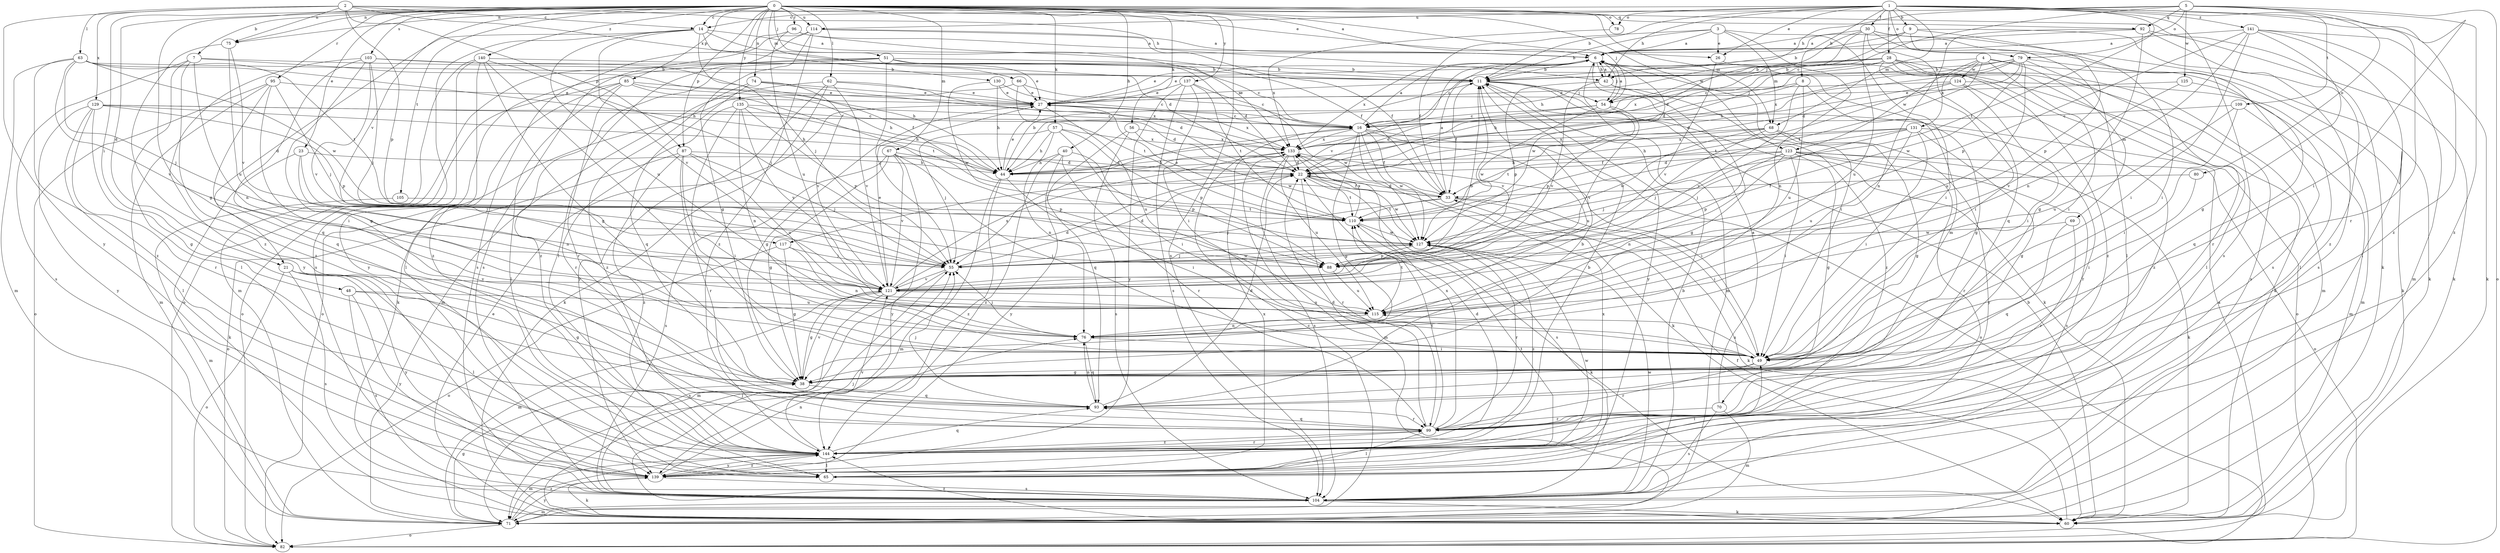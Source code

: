 strict digraph  {
0;
1;
2;
3;
4;
5;
6;
7;
8;
9;
11;
14;
16;
21;
22;
23;
26;
27;
28;
30;
33;
38;
40;
42;
44;
48;
49;
51;
54;
55;
56;
57;
60;
62;
63;
65;
66;
67;
68;
69;
70;
71;
74;
75;
76;
78;
79;
80;
82;
85;
87;
88;
92;
93;
95;
96;
99;
103;
104;
105;
109;
110;
114;
115;
117;
121;
123;
124;
125;
127;
129;
130;
131;
133;
135;
137;
139;
140;
141;
144;
0 -> 6  [label=a];
0 -> 7  [label=b];
0 -> 14  [label=c];
0 -> 21  [label=d];
0 -> 23  [label=e];
0 -> 38  [label=g];
0 -> 40  [label=h];
0 -> 48  [label=i];
0 -> 51  [label=j];
0 -> 54  [label=j];
0 -> 56  [label=k];
0 -> 57  [label=k];
0 -> 60  [label=k];
0 -> 62  [label=l];
0 -> 66  [label=m];
0 -> 67  [label=m];
0 -> 68  [label=m];
0 -> 74  [label=n];
0 -> 75  [label=n];
0 -> 78  [label=o];
0 -> 85  [label=p];
0 -> 87  [label=p];
0 -> 92  [label=q];
0 -> 95  [label=r];
0 -> 96  [label=r];
0 -> 103  [label=s];
0 -> 104  [label=s];
0 -> 105  [label=t];
0 -> 114  [label=u];
0 -> 117  [label=v];
0 -> 123  [label=w];
0 -> 135  [label=y];
0 -> 137  [label=y];
0 -> 140  [label=z];
1 -> 8  [label=b];
1 -> 9  [label=b];
1 -> 11  [label=b];
1 -> 26  [label=e];
1 -> 28  [label=f];
1 -> 30  [label=f];
1 -> 42  [label=h];
1 -> 68  [label=m];
1 -> 75  [label=n];
1 -> 78  [label=o];
1 -> 79  [label=o];
1 -> 99  [label=r];
1 -> 104  [label=s];
1 -> 109  [label=t];
1 -> 110  [label=t];
1 -> 114  [label=u];
1 -> 141  [label=z];
1 -> 144  [label=z];
2 -> 14  [label=c];
2 -> 26  [label=e];
2 -> 42  [label=h];
2 -> 63  [label=l];
2 -> 75  [label=n];
2 -> 87  [label=p];
2 -> 88  [label=p];
2 -> 129  [label=x];
2 -> 130  [label=x];
2 -> 139  [label=y];
3 -> 6  [label=a];
3 -> 11  [label=b];
3 -> 26  [label=e];
3 -> 33  [label=f];
3 -> 49  [label=i];
3 -> 68  [label=m];
3 -> 76  [label=n];
4 -> 11  [label=b];
4 -> 49  [label=i];
4 -> 65  [label=l];
4 -> 69  [label=m];
4 -> 110  [label=t];
4 -> 123  [label=w];
4 -> 124  [label=w];
4 -> 131  [label=x];
5 -> 14  [label=c];
5 -> 16  [label=c];
5 -> 42  [label=h];
5 -> 49  [label=i];
5 -> 79  [label=o];
5 -> 80  [label=o];
5 -> 82  [label=o];
5 -> 92  [label=q];
5 -> 125  [label=w];
5 -> 144  [label=z];
6 -> 11  [label=b];
6 -> 27  [label=e];
6 -> 42  [label=h];
6 -> 49  [label=i];
6 -> 54  [label=j];
6 -> 70  [label=m];
6 -> 71  [label=m];
6 -> 117  [label=v];
6 -> 127  [label=w];
6 -> 133  [label=x];
7 -> 11  [label=b];
7 -> 44  [label=h];
7 -> 65  [label=l];
7 -> 76  [label=n];
7 -> 104  [label=s];
7 -> 144  [label=z];
8 -> 38  [label=g];
8 -> 44  [label=h];
8 -> 54  [label=j];
8 -> 115  [label=u];
8 -> 121  [label=v];
9 -> 6  [label=a];
9 -> 11  [label=b];
9 -> 49  [label=i];
9 -> 54  [label=j];
9 -> 88  [label=p];
9 -> 144  [label=z];
11 -> 27  [label=e];
11 -> 33  [label=f];
11 -> 54  [label=j];
11 -> 60  [label=k];
11 -> 82  [label=o];
11 -> 121  [label=v];
11 -> 139  [label=y];
14 -> 6  [label=a];
14 -> 21  [label=d];
14 -> 22  [label=d];
14 -> 55  [label=j];
14 -> 104  [label=s];
14 -> 115  [label=u];
14 -> 121  [label=v];
14 -> 133  [label=x];
16 -> 6  [label=a];
16 -> 33  [label=f];
16 -> 38  [label=g];
16 -> 55  [label=j];
16 -> 60  [label=k];
16 -> 82  [label=o];
16 -> 115  [label=u];
16 -> 127  [label=w];
16 -> 133  [label=x];
21 -> 65  [label=l];
21 -> 82  [label=o];
21 -> 104  [label=s];
21 -> 121  [label=v];
21 -> 139  [label=y];
22 -> 33  [label=f];
22 -> 99  [label=r];
22 -> 104  [label=s];
22 -> 110  [label=t];
22 -> 127  [label=w];
23 -> 44  [label=h];
23 -> 55  [label=j];
23 -> 60  [label=k];
23 -> 76  [label=n];
26 -> 60  [label=k];
26 -> 121  [label=v];
27 -> 16  [label=c];
27 -> 38  [label=g];
27 -> 115  [label=u];
27 -> 133  [label=x];
28 -> 11  [label=b];
28 -> 16  [label=c];
28 -> 22  [label=d];
28 -> 27  [label=e];
28 -> 49  [label=i];
28 -> 65  [label=l];
28 -> 71  [label=m];
28 -> 104  [label=s];
28 -> 133  [label=x];
28 -> 144  [label=z];
30 -> 6  [label=a];
30 -> 22  [label=d];
30 -> 44  [label=h];
30 -> 60  [label=k];
30 -> 65  [label=l];
30 -> 93  [label=q];
30 -> 104  [label=s];
30 -> 115  [label=u];
33 -> 6  [label=a];
33 -> 22  [label=d];
33 -> 49  [label=i];
33 -> 55  [label=j];
33 -> 60  [label=k];
33 -> 110  [label=t];
38 -> 93  [label=q];
38 -> 121  [label=v];
40 -> 44  [label=h];
40 -> 88  [label=p];
40 -> 99  [label=r];
40 -> 139  [label=y];
40 -> 144  [label=z];
42 -> 6  [label=a];
42 -> 38  [label=g];
42 -> 88  [label=p];
42 -> 121  [label=v];
42 -> 144  [label=z];
44 -> 11  [label=b];
44 -> 27  [label=e];
44 -> 49  [label=i];
44 -> 71  [label=m];
44 -> 144  [label=z];
48 -> 38  [label=g];
48 -> 104  [label=s];
48 -> 115  [label=u];
48 -> 139  [label=y];
49 -> 38  [label=g];
49 -> 99  [label=r];
49 -> 115  [label=u];
51 -> 11  [label=b];
51 -> 16  [label=c];
51 -> 22  [label=d];
51 -> 27  [label=e];
51 -> 55  [label=j];
51 -> 65  [label=l];
51 -> 82  [label=o];
51 -> 144  [label=z];
54 -> 6  [label=a];
54 -> 16  [label=c];
54 -> 22  [label=d];
54 -> 88  [label=p];
54 -> 121  [label=v];
54 -> 127  [label=w];
55 -> 22  [label=d];
55 -> 71  [label=m];
55 -> 121  [label=v];
55 -> 127  [label=w];
56 -> 93  [label=q];
56 -> 104  [label=s];
56 -> 127  [label=w];
56 -> 133  [label=x];
57 -> 44  [label=h];
57 -> 49  [label=i];
57 -> 55  [label=j];
57 -> 76  [label=n];
57 -> 88  [label=p];
57 -> 133  [label=x];
60 -> 11  [label=b];
60 -> 27  [label=e];
60 -> 33  [label=f];
60 -> 55  [label=j];
60 -> 144  [label=z];
62 -> 22  [label=d];
62 -> 27  [label=e];
62 -> 60  [label=k];
62 -> 71  [label=m];
62 -> 121  [label=v];
62 -> 139  [label=y];
63 -> 11  [label=b];
63 -> 44  [label=h];
63 -> 55  [label=j];
63 -> 71  [label=m];
63 -> 110  [label=t];
63 -> 121  [label=v];
63 -> 127  [label=w];
63 -> 144  [label=z];
65 -> 133  [label=x];
66 -> 16  [label=c];
66 -> 27  [label=e];
66 -> 82  [label=o];
66 -> 110  [label=t];
67 -> 22  [label=d];
67 -> 38  [label=g];
67 -> 49  [label=i];
67 -> 88  [label=p];
67 -> 104  [label=s];
67 -> 121  [label=v];
67 -> 139  [label=y];
68 -> 38  [label=g];
68 -> 55  [label=j];
68 -> 110  [label=t];
68 -> 127  [label=w];
68 -> 133  [label=x];
68 -> 139  [label=y];
69 -> 93  [label=q];
69 -> 99  [label=r];
69 -> 127  [label=w];
70 -> 6  [label=a];
70 -> 71  [label=m];
70 -> 99  [label=r];
70 -> 104  [label=s];
71 -> 16  [label=c];
71 -> 38  [label=g];
71 -> 82  [label=o];
71 -> 139  [label=y];
71 -> 144  [label=z];
74 -> 27  [label=e];
74 -> 93  [label=q];
74 -> 121  [label=v];
74 -> 133  [label=x];
74 -> 144  [label=z];
75 -> 115  [label=u];
75 -> 121  [label=v];
75 -> 144  [label=z];
76 -> 49  [label=i];
76 -> 55  [label=j];
76 -> 93  [label=q];
78 -> 133  [label=x];
79 -> 11  [label=b];
79 -> 16  [label=c];
79 -> 22  [label=d];
79 -> 44  [label=h];
79 -> 60  [label=k];
79 -> 99  [label=r];
79 -> 115  [label=u];
79 -> 127  [label=w];
79 -> 133  [label=x];
80 -> 33  [label=f];
80 -> 49  [label=i];
82 -> 6  [label=a];
85 -> 27  [label=e];
85 -> 44  [label=h];
85 -> 60  [label=k];
85 -> 65  [label=l];
85 -> 82  [label=o];
85 -> 99  [label=r];
85 -> 110  [label=t];
87 -> 22  [label=d];
87 -> 49  [label=i];
87 -> 55  [label=j];
87 -> 82  [label=o];
87 -> 99  [label=r];
87 -> 115  [label=u];
87 -> 144  [label=z];
88 -> 115  [label=u];
92 -> 6  [label=a];
92 -> 38  [label=g];
92 -> 60  [label=k];
92 -> 76  [label=n];
92 -> 104  [label=s];
93 -> 11  [label=b];
93 -> 22  [label=d];
93 -> 55  [label=j];
93 -> 76  [label=n];
93 -> 99  [label=r];
95 -> 27  [label=e];
95 -> 49  [label=i];
95 -> 55  [label=j];
95 -> 71  [label=m];
95 -> 82  [label=o];
95 -> 93  [label=q];
96 -> 6  [label=a];
96 -> 33  [label=f];
96 -> 104  [label=s];
96 -> 115  [label=u];
99 -> 22  [label=d];
99 -> 65  [label=l];
99 -> 93  [label=q];
99 -> 110  [label=t];
99 -> 133  [label=x];
99 -> 144  [label=z];
103 -> 11  [label=b];
103 -> 33  [label=f];
103 -> 38  [label=g];
103 -> 55  [label=j];
103 -> 93  [label=q];
103 -> 121  [label=v];
103 -> 139  [label=y];
104 -> 11  [label=b];
104 -> 55  [label=j];
104 -> 60  [label=k];
104 -> 71  [label=m];
104 -> 127  [label=w];
105 -> 71  [label=m];
105 -> 110  [label=t];
109 -> 16  [label=c];
109 -> 49  [label=i];
109 -> 71  [label=m];
109 -> 115  [label=u];
110 -> 27  [label=e];
110 -> 60  [label=k];
110 -> 127  [label=w];
110 -> 133  [label=x];
114 -> 6  [label=a];
114 -> 33  [label=f];
114 -> 38  [label=g];
114 -> 65  [label=l];
114 -> 104  [label=s];
114 -> 144  [label=z];
115 -> 76  [label=n];
115 -> 110  [label=t];
117 -> 38  [label=g];
117 -> 55  [label=j];
117 -> 76  [label=n];
117 -> 82  [label=o];
121 -> 11  [label=b];
121 -> 22  [label=d];
121 -> 27  [label=e];
121 -> 38  [label=g];
121 -> 71  [label=m];
121 -> 104  [label=s];
121 -> 115  [label=u];
121 -> 133  [label=x];
123 -> 22  [label=d];
123 -> 38  [label=g];
123 -> 44  [label=h];
123 -> 49  [label=i];
123 -> 55  [label=j];
123 -> 60  [label=k];
123 -> 76  [label=n];
123 -> 82  [label=o];
123 -> 88  [label=p];
123 -> 99  [label=r];
123 -> 104  [label=s];
124 -> 22  [label=d];
124 -> 27  [label=e];
124 -> 49  [label=i];
124 -> 71  [label=m];
124 -> 110  [label=t];
124 -> 144  [label=z];
125 -> 27  [label=e];
125 -> 93  [label=q];
125 -> 121  [label=v];
127 -> 55  [label=j];
127 -> 88  [label=p];
127 -> 99  [label=r];
127 -> 144  [label=z];
129 -> 16  [label=c];
129 -> 22  [label=d];
129 -> 38  [label=g];
129 -> 44  [label=h];
129 -> 65  [label=l];
129 -> 88  [label=p];
129 -> 99  [label=r];
129 -> 139  [label=y];
130 -> 16  [label=c];
130 -> 27  [label=e];
130 -> 44  [label=h];
130 -> 127  [label=w];
131 -> 33  [label=f];
131 -> 38  [label=g];
131 -> 44  [label=h];
131 -> 49  [label=i];
131 -> 55  [label=j];
131 -> 99  [label=r];
131 -> 115  [label=u];
131 -> 133  [label=x];
133 -> 22  [label=d];
133 -> 44  [label=h];
133 -> 49  [label=i];
133 -> 71  [label=m];
133 -> 104  [label=s];
133 -> 115  [label=u];
135 -> 16  [label=c];
135 -> 44  [label=h];
135 -> 49  [label=i];
135 -> 76  [label=n];
135 -> 88  [label=p];
135 -> 99  [label=r];
135 -> 121  [label=v];
137 -> 27  [label=e];
137 -> 49  [label=i];
137 -> 104  [label=s];
137 -> 110  [label=t];
137 -> 127  [label=w];
137 -> 139  [label=y];
139 -> 49  [label=i];
139 -> 60  [label=k];
139 -> 76  [label=n];
139 -> 104  [label=s];
139 -> 110  [label=t];
139 -> 127  [label=w];
139 -> 133  [label=x];
139 -> 144  [label=z];
140 -> 11  [label=b];
140 -> 38  [label=g];
140 -> 49  [label=i];
140 -> 55  [label=j];
140 -> 71  [label=m];
140 -> 139  [label=y];
140 -> 144  [label=z];
141 -> 6  [label=a];
141 -> 38  [label=g];
141 -> 49  [label=i];
141 -> 60  [label=k];
141 -> 65  [label=l];
141 -> 71  [label=m];
141 -> 76  [label=n];
141 -> 88  [label=p];
144 -> 11  [label=b];
144 -> 22  [label=d];
144 -> 65  [label=l];
144 -> 71  [label=m];
144 -> 93  [label=q];
144 -> 99  [label=r];
144 -> 121  [label=v];
144 -> 139  [label=y];
}
